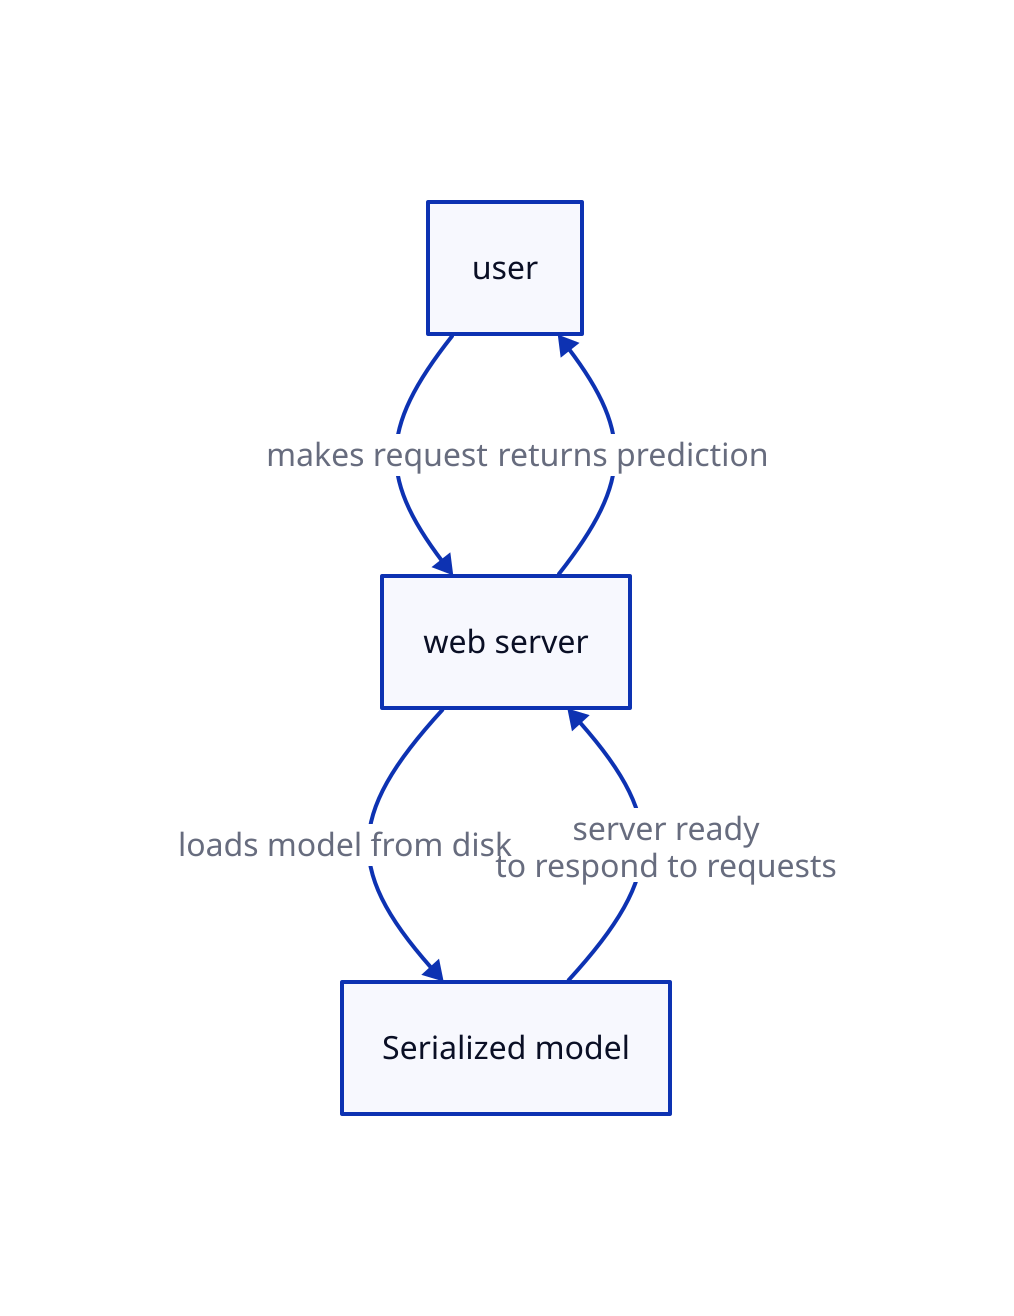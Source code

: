 user {
    
}

server : web server {

}

data : Serialized model {

}

user -> server : "makes request"
server -> user : "returns prediction"
server -> data : "loads model from disk"
data -> server : "server ready \nto respond to requests"